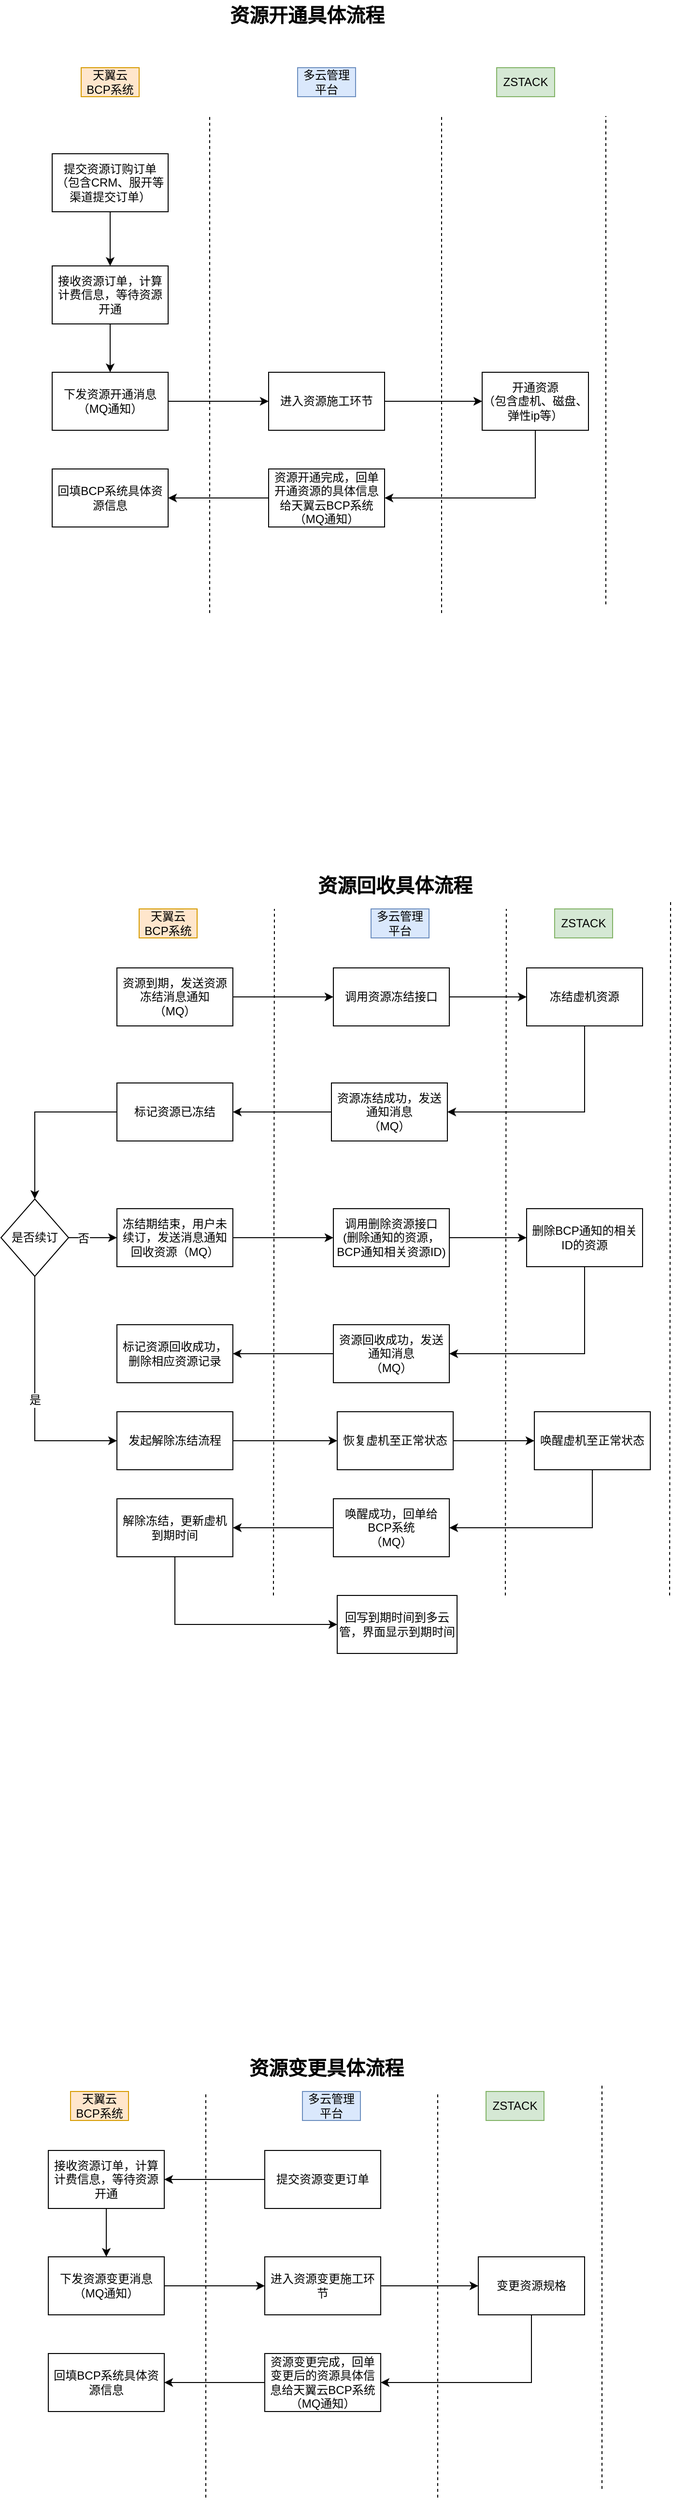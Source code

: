 <mxfile version="16.6.5" type="github">
  <diagram id="rpGUyRY0c6zzdN_JAQHF" name="Page-1">
    <mxGraphModel dx="903" dy="468" grid="1" gridSize="10" guides="1" tooltips="1" connect="1" arrows="1" fold="1" page="1" pageScale="1" pageWidth="827" pageHeight="1169" math="0" shadow="0">
      <root>
        <mxCell id="0" />
        <mxCell id="1" parent="0" />
        <mxCell id="3JQ_DlPpZyVaK5QD3R42-10" style="edgeStyle=orthogonalEdgeStyle;rounded=0;orthogonalLoop=1;jettySize=auto;html=1;" edge="1" parent="1" source="3JQ_DlPpZyVaK5QD3R42-1">
          <mxGeometry relative="1" as="geometry">
            <mxPoint x="191" y="725" as="targetPoint" />
          </mxGeometry>
        </mxCell>
        <mxCell id="3JQ_DlPpZyVaK5QD3R42-1" value="接收资源订单，计算计费信息，等待资源开通" style="rounded=0;whiteSpace=wrap;html=1;" vertex="1" parent="1">
          <mxGeometry x="131" y="615" width="120" height="60" as="geometry" />
        </mxCell>
        <mxCell id="3JQ_DlPpZyVaK5QD3R42-9" style="edgeStyle=orthogonalEdgeStyle;rounded=0;orthogonalLoop=1;jettySize=auto;html=1;entryX=0.5;entryY=0;entryDx=0;entryDy=0;" edge="1" parent="1" source="3JQ_DlPpZyVaK5QD3R42-2" target="3JQ_DlPpZyVaK5QD3R42-1">
          <mxGeometry relative="1" as="geometry" />
        </mxCell>
        <mxCell id="3JQ_DlPpZyVaK5QD3R42-2" value="提交资源订购订单&lt;br&gt;（包含CRM、服开等渠道提交订单）" style="rounded=0;whiteSpace=wrap;html=1;" vertex="1" parent="1">
          <mxGeometry x="131" y="499" width="120" height="60" as="geometry" />
        </mxCell>
        <mxCell id="3JQ_DlPpZyVaK5QD3R42-3" value="" style="endArrow=none;dashed=1;html=1;rounded=0;" edge="1" parent="1">
          <mxGeometry width="50" height="50" relative="1" as="geometry">
            <mxPoint x="294" y="974" as="sourcePoint" />
            <mxPoint x="294" y="460" as="targetPoint" />
          </mxGeometry>
        </mxCell>
        <mxCell id="3JQ_DlPpZyVaK5QD3R42-4" value="" style="endArrow=none;dashed=1;html=1;rounded=0;" edge="1" parent="1">
          <mxGeometry width="50" height="50" relative="1" as="geometry">
            <mxPoint x="534" y="974" as="sourcePoint" />
            <mxPoint x="534" y="460" as="targetPoint" />
          </mxGeometry>
        </mxCell>
        <mxCell id="3JQ_DlPpZyVaK5QD3R42-5" value="" style="endArrow=none;dashed=1;html=1;rounded=0;" edge="1" parent="1">
          <mxGeometry width="50" height="50" relative="1" as="geometry">
            <mxPoint x="704" y="965" as="sourcePoint" />
            <mxPoint x="704" y="460" as="targetPoint" />
          </mxGeometry>
        </mxCell>
        <mxCell id="3JQ_DlPpZyVaK5QD3R42-6" value="天翼云BCP系统" style="text;html=1;strokeColor=#d79b00;fillColor=#ffe6cc;align=center;verticalAlign=middle;whiteSpace=wrap;rounded=0;" vertex="1" parent="1">
          <mxGeometry x="161" y="410" width="60" height="30" as="geometry" />
        </mxCell>
        <mxCell id="3JQ_DlPpZyVaK5QD3R42-7" value="多云管理平台" style="text;html=1;strokeColor=#6c8ebf;fillColor=#dae8fc;align=center;verticalAlign=middle;whiteSpace=wrap;rounded=0;" vertex="1" parent="1">
          <mxGeometry x="385" y="410" width="60" height="30" as="geometry" />
        </mxCell>
        <mxCell id="3JQ_DlPpZyVaK5QD3R42-8" value="ZSTACK" style="text;html=1;strokeColor=#82b366;fillColor=#d5e8d4;align=center;verticalAlign=middle;whiteSpace=wrap;rounded=0;" vertex="1" parent="1">
          <mxGeometry x="591" y="410" width="60" height="30" as="geometry" />
        </mxCell>
        <mxCell id="3JQ_DlPpZyVaK5QD3R42-14" style="edgeStyle=orthogonalEdgeStyle;rounded=0;orthogonalLoop=1;jettySize=auto;html=1;entryX=0;entryY=0.5;entryDx=0;entryDy=0;" edge="1" parent="1" source="3JQ_DlPpZyVaK5QD3R42-11" target="3JQ_DlPpZyVaK5QD3R42-15">
          <mxGeometry relative="1" as="geometry">
            <mxPoint x="611" y="755" as="targetPoint" />
          </mxGeometry>
        </mxCell>
        <mxCell id="3JQ_DlPpZyVaK5QD3R42-11" value="进入资源施工环节" style="rounded=0;whiteSpace=wrap;html=1;" vertex="1" parent="1">
          <mxGeometry x="355" y="725" width="120" height="60" as="geometry" />
        </mxCell>
        <mxCell id="3JQ_DlPpZyVaK5QD3R42-13" style="edgeStyle=orthogonalEdgeStyle;rounded=0;orthogonalLoop=1;jettySize=auto;html=1;entryX=0;entryY=0.5;entryDx=0;entryDy=0;" edge="1" parent="1" source="3JQ_DlPpZyVaK5QD3R42-12" target="3JQ_DlPpZyVaK5QD3R42-11">
          <mxGeometry relative="1" as="geometry" />
        </mxCell>
        <mxCell id="3JQ_DlPpZyVaK5QD3R42-12" value="下发资源开通消息（MQ通知）" style="rounded=0;whiteSpace=wrap;html=1;" vertex="1" parent="1">
          <mxGeometry x="131" y="725" width="120" height="60" as="geometry" />
        </mxCell>
        <mxCell id="3JQ_DlPpZyVaK5QD3R42-19" style="edgeStyle=orthogonalEdgeStyle;rounded=0;orthogonalLoop=1;jettySize=auto;html=1;exitX=0.5;exitY=1;exitDx=0;exitDy=0;entryX=1;entryY=0.5;entryDx=0;entryDy=0;" edge="1" parent="1" source="3JQ_DlPpZyVaK5QD3R42-15" target="3JQ_DlPpZyVaK5QD3R42-18">
          <mxGeometry relative="1" as="geometry" />
        </mxCell>
        <mxCell id="3JQ_DlPpZyVaK5QD3R42-15" value="开通资源&lt;br&gt;（包含虚机、磁盘、弹性ip等）" style="rounded=0;whiteSpace=wrap;html=1;" vertex="1" parent="1">
          <mxGeometry x="576" y="725" width="110" height="60" as="geometry" />
        </mxCell>
        <mxCell id="3JQ_DlPpZyVaK5QD3R42-21" value="" style="edgeStyle=orthogonalEdgeStyle;rounded=0;orthogonalLoop=1;jettySize=auto;html=1;" edge="1" parent="1" source="3JQ_DlPpZyVaK5QD3R42-18" target="3JQ_DlPpZyVaK5QD3R42-20">
          <mxGeometry relative="1" as="geometry" />
        </mxCell>
        <mxCell id="3JQ_DlPpZyVaK5QD3R42-18" value="资源开通完成，回单开通资源的具体信息&lt;br&gt;给天翼云BCP系统（MQ通知）" style="rounded=0;whiteSpace=wrap;html=1;" vertex="1" parent="1">
          <mxGeometry x="355" y="825" width="120" height="60" as="geometry" />
        </mxCell>
        <mxCell id="3JQ_DlPpZyVaK5QD3R42-20" value="回填BCP系统具体资源信息" style="whiteSpace=wrap;html=1;rounded=0;" vertex="1" parent="1">
          <mxGeometry x="131" y="825" width="120" height="60" as="geometry" />
        </mxCell>
        <mxCell id="3JQ_DlPpZyVaK5QD3R42-22" value="&lt;b&gt;&lt;font style=&quot;font-size: 20px&quot;&gt;资源开通具体流程&lt;/font&gt;&lt;/b&gt;" style="text;html=1;strokeColor=none;fillColor=none;align=center;verticalAlign=middle;whiteSpace=wrap;rounded=0;" vertex="1" parent="1">
          <mxGeometry x="300" y="340" width="190" height="30" as="geometry" />
        </mxCell>
        <mxCell id="3JQ_DlPpZyVaK5QD3R42-43" style="edgeStyle=orthogonalEdgeStyle;rounded=0;orthogonalLoop=1;jettySize=auto;html=1;entryX=0;entryY=0.5;entryDx=0;entryDy=0;fontSize=20;" edge="1" parent="1" source="3JQ_DlPpZyVaK5QD3R42-24" target="3JQ_DlPpZyVaK5QD3R42-26">
          <mxGeometry relative="1" as="geometry" />
        </mxCell>
        <mxCell id="3JQ_DlPpZyVaK5QD3R42-24" value="资源到期，发送资源冻结消息通知&lt;br&gt;（MQ）" style="rounded=0;whiteSpace=wrap;html=1;" vertex="1" parent="1">
          <mxGeometry x="198" y="1341" width="120" height="60" as="geometry" />
        </mxCell>
        <mxCell id="3JQ_DlPpZyVaK5QD3R42-45" value="" style="edgeStyle=orthogonalEdgeStyle;rounded=0;orthogonalLoop=1;jettySize=auto;html=1;fontSize=20;" edge="1" parent="1" source="3JQ_DlPpZyVaK5QD3R42-26" target="3JQ_DlPpZyVaK5QD3R42-44">
          <mxGeometry relative="1" as="geometry" />
        </mxCell>
        <mxCell id="3JQ_DlPpZyVaK5QD3R42-26" value="调用资源冻结接口" style="rounded=0;whiteSpace=wrap;html=1;" vertex="1" parent="1">
          <mxGeometry x="422" y="1341" width="120" height="60" as="geometry" />
        </mxCell>
        <mxCell id="3JQ_DlPpZyVaK5QD3R42-27" value="" style="endArrow=none;dashed=1;html=1;rounded=0;" edge="1" parent="1">
          <mxGeometry width="50" height="50" relative="1" as="geometry">
            <mxPoint x="360" y="1990" as="sourcePoint" />
            <mxPoint x="361" y="1280" as="targetPoint" />
          </mxGeometry>
        </mxCell>
        <mxCell id="3JQ_DlPpZyVaK5QD3R42-28" value="" style="endArrow=none;dashed=1;html=1;rounded=0;" edge="1" parent="1">
          <mxGeometry width="50" height="50" relative="1" as="geometry">
            <mxPoint x="600" y="1990" as="sourcePoint" />
            <mxPoint x="601" y="1280" as="targetPoint" />
          </mxGeometry>
        </mxCell>
        <mxCell id="3JQ_DlPpZyVaK5QD3R42-29" value="" style="endArrow=none;dashed=1;html=1;rounded=0;" edge="1" parent="1">
          <mxGeometry width="50" height="50" relative="1" as="geometry">
            <mxPoint x="770" y="1990" as="sourcePoint" />
            <mxPoint x="771" y="1271" as="targetPoint" />
          </mxGeometry>
        </mxCell>
        <mxCell id="3JQ_DlPpZyVaK5QD3R42-30" value="天翼云BCP系统" style="text;html=1;strokeColor=#d79b00;fillColor=#ffe6cc;align=center;verticalAlign=middle;whiteSpace=wrap;rounded=0;" vertex="1" parent="1">
          <mxGeometry x="221" y="1280" width="60" height="30" as="geometry" />
        </mxCell>
        <mxCell id="3JQ_DlPpZyVaK5QD3R42-31" value="多云管理平台" style="text;html=1;strokeColor=#6c8ebf;fillColor=#dae8fc;align=center;verticalAlign=middle;whiteSpace=wrap;rounded=0;" vertex="1" parent="1">
          <mxGeometry x="461" y="1280" width="60" height="30" as="geometry" />
        </mxCell>
        <mxCell id="3JQ_DlPpZyVaK5QD3R42-32" value="ZSTACK" style="text;html=1;strokeColor=#82b366;fillColor=#d5e8d4;align=center;verticalAlign=middle;whiteSpace=wrap;rounded=0;" vertex="1" parent="1">
          <mxGeometry x="651" y="1280" width="60" height="30" as="geometry" />
        </mxCell>
        <mxCell id="3JQ_DlPpZyVaK5QD3R42-42" value="&lt;b&gt;&lt;font style=&quot;font-size: 20px&quot;&gt;资源回收具体流程&lt;/font&gt;&lt;/b&gt;" style="text;html=1;strokeColor=none;fillColor=none;align=center;verticalAlign=middle;whiteSpace=wrap;rounded=0;" vertex="1" parent="1">
          <mxGeometry x="391" y="1240" width="190" height="30" as="geometry" />
        </mxCell>
        <mxCell id="3JQ_DlPpZyVaK5QD3R42-48" style="edgeStyle=orthogonalEdgeStyle;rounded=0;orthogonalLoop=1;jettySize=auto;html=1;exitX=0.5;exitY=1;exitDx=0;exitDy=0;entryX=1;entryY=0.5;entryDx=0;entryDy=0;fontSize=20;" edge="1" parent="1" source="3JQ_DlPpZyVaK5QD3R42-44" target="3JQ_DlPpZyVaK5QD3R42-49">
          <mxGeometry relative="1" as="geometry">
            <mxPoint x="542" y="1490" as="targetPoint" />
          </mxGeometry>
        </mxCell>
        <mxCell id="3JQ_DlPpZyVaK5QD3R42-44" value="冻结虚机资源" style="whiteSpace=wrap;html=1;rounded=0;" vertex="1" parent="1">
          <mxGeometry x="622" y="1341" width="120" height="60" as="geometry" />
        </mxCell>
        <mxCell id="3JQ_DlPpZyVaK5QD3R42-51" value="" style="edgeStyle=orthogonalEdgeStyle;rounded=0;orthogonalLoop=1;jettySize=auto;html=1;fontSize=12;" edge="1" parent="1" source="3JQ_DlPpZyVaK5QD3R42-49" target="3JQ_DlPpZyVaK5QD3R42-50">
          <mxGeometry relative="1" as="geometry" />
        </mxCell>
        <mxCell id="3JQ_DlPpZyVaK5QD3R42-49" value="资源冻结成功，发送通知消息&lt;br&gt;（MQ）" style="rounded=0;whiteSpace=wrap;html=1;fontSize=12;" vertex="1" parent="1">
          <mxGeometry x="420" y="1460" width="120" height="60" as="geometry" />
        </mxCell>
        <mxCell id="3JQ_DlPpZyVaK5QD3R42-66" style="edgeStyle=orthogonalEdgeStyle;rounded=0;orthogonalLoop=1;jettySize=auto;html=1;entryX=0.5;entryY=0;entryDx=0;entryDy=0;fontSize=12;" edge="1" parent="1" source="3JQ_DlPpZyVaK5QD3R42-50" target="3JQ_DlPpZyVaK5QD3R42-65">
          <mxGeometry relative="1" as="geometry" />
        </mxCell>
        <mxCell id="3JQ_DlPpZyVaK5QD3R42-50" value="标记资源已冻结" style="whiteSpace=wrap;html=1;rounded=0;" vertex="1" parent="1">
          <mxGeometry x="198" y="1460" width="120" height="60" as="geometry" />
        </mxCell>
        <mxCell id="3JQ_DlPpZyVaK5QD3R42-54" value="" style="edgeStyle=orthogonalEdgeStyle;rounded=0;orthogonalLoop=1;jettySize=auto;html=1;fontSize=12;" edge="1" parent="1" source="3JQ_DlPpZyVaK5QD3R42-52" target="3JQ_DlPpZyVaK5QD3R42-53">
          <mxGeometry relative="1" as="geometry" />
        </mxCell>
        <mxCell id="3JQ_DlPpZyVaK5QD3R42-52" value="冻结期结束，用户未续订，发送消息通知回收资源（MQ）" style="rounded=0;whiteSpace=wrap;html=1;fontSize=12;" vertex="1" parent="1">
          <mxGeometry x="198" y="1590" width="120" height="60" as="geometry" />
        </mxCell>
        <mxCell id="3JQ_DlPpZyVaK5QD3R42-56" value="" style="edgeStyle=orthogonalEdgeStyle;rounded=0;orthogonalLoop=1;jettySize=auto;html=1;fontSize=12;" edge="1" parent="1" source="3JQ_DlPpZyVaK5QD3R42-53" target="3JQ_DlPpZyVaK5QD3R42-55">
          <mxGeometry relative="1" as="geometry" />
        </mxCell>
        <mxCell id="3JQ_DlPpZyVaK5QD3R42-53" value="调用删除资源接口&lt;br&gt;(删除通知的资源，BCP通知相关资源ID)" style="whiteSpace=wrap;html=1;rounded=0;" vertex="1" parent="1">
          <mxGeometry x="422" y="1590" width="120" height="60" as="geometry" />
        </mxCell>
        <mxCell id="3JQ_DlPpZyVaK5QD3R42-61" style="edgeStyle=orthogonalEdgeStyle;rounded=0;orthogonalLoop=1;jettySize=auto;html=1;exitX=0.5;exitY=1;exitDx=0;exitDy=0;entryX=1;entryY=0.5;entryDx=0;entryDy=0;fontSize=12;" edge="1" parent="1" source="3JQ_DlPpZyVaK5QD3R42-55" target="3JQ_DlPpZyVaK5QD3R42-58">
          <mxGeometry relative="1" as="geometry" />
        </mxCell>
        <mxCell id="3JQ_DlPpZyVaK5QD3R42-55" value="删除BCP通知的相关ID的资源" style="whiteSpace=wrap;html=1;rounded=0;" vertex="1" parent="1">
          <mxGeometry x="622" y="1590" width="120" height="60" as="geometry" />
        </mxCell>
        <mxCell id="3JQ_DlPpZyVaK5QD3R42-63" value="" style="edgeStyle=orthogonalEdgeStyle;rounded=0;orthogonalLoop=1;jettySize=auto;html=1;fontSize=12;" edge="1" parent="1" source="3JQ_DlPpZyVaK5QD3R42-58" target="3JQ_DlPpZyVaK5QD3R42-62">
          <mxGeometry relative="1" as="geometry" />
        </mxCell>
        <mxCell id="3JQ_DlPpZyVaK5QD3R42-58" value="资源回收成功，发送通知消息&lt;br&gt;（MQ）" style="whiteSpace=wrap;html=1;rounded=0;" vertex="1" parent="1">
          <mxGeometry x="422" y="1710" width="120" height="60" as="geometry" />
        </mxCell>
        <mxCell id="3JQ_DlPpZyVaK5QD3R42-62" value="标记资源回收成功，删除相应资源记录" style="whiteSpace=wrap;html=1;rounded=0;" vertex="1" parent="1">
          <mxGeometry x="198" y="1710" width="120" height="60" as="geometry" />
        </mxCell>
        <mxCell id="3JQ_DlPpZyVaK5QD3R42-67" style="edgeStyle=orthogonalEdgeStyle;rounded=0;orthogonalLoop=1;jettySize=auto;html=1;entryX=0;entryY=0.5;entryDx=0;entryDy=0;fontSize=12;" edge="1" parent="1" source="3JQ_DlPpZyVaK5QD3R42-65" target="3JQ_DlPpZyVaK5QD3R42-52">
          <mxGeometry relative="1" as="geometry" />
        </mxCell>
        <mxCell id="3JQ_DlPpZyVaK5QD3R42-68" value="否" style="edgeLabel;html=1;align=center;verticalAlign=middle;resizable=0;points=[];fontSize=12;" vertex="1" connectable="0" parent="3JQ_DlPpZyVaK5QD3R42-67">
          <mxGeometry x="-0.429" y="-1" relative="1" as="geometry">
            <mxPoint as="offset" />
          </mxGeometry>
        </mxCell>
        <mxCell id="3JQ_DlPpZyVaK5QD3R42-69" value="是" style="edgeStyle=orthogonalEdgeStyle;rounded=0;orthogonalLoop=1;jettySize=auto;html=1;fontSize=12;entryX=0;entryY=0.5;entryDx=0;entryDy=0;exitX=0.5;exitY=1;exitDx=0;exitDy=0;" edge="1" parent="1" source="3JQ_DlPpZyVaK5QD3R42-65" target="3JQ_DlPpZyVaK5QD3R42-70">
          <mxGeometry relative="1" as="geometry">
            <mxPoint x="100" y="1770" as="targetPoint" />
            <Array as="points">
              <mxPoint x="113" y="1830" />
            </Array>
          </mxGeometry>
        </mxCell>
        <mxCell id="3JQ_DlPpZyVaK5QD3R42-65" value="是否续订" style="rhombus;whiteSpace=wrap;html=1;fontSize=12;" vertex="1" parent="1">
          <mxGeometry x="78" y="1580" width="70" height="80" as="geometry" />
        </mxCell>
        <mxCell id="3JQ_DlPpZyVaK5QD3R42-73" style="edgeStyle=orthogonalEdgeStyle;rounded=0;orthogonalLoop=1;jettySize=auto;html=1;entryX=0;entryY=0.5;entryDx=0;entryDy=0;fontSize=12;" edge="1" parent="1" source="3JQ_DlPpZyVaK5QD3R42-70" target="3JQ_DlPpZyVaK5QD3R42-72">
          <mxGeometry relative="1" as="geometry" />
        </mxCell>
        <mxCell id="3JQ_DlPpZyVaK5QD3R42-70" value="发起解除冻结流程" style="rounded=0;whiteSpace=wrap;html=1;fontSize=12;" vertex="1" parent="1">
          <mxGeometry x="198" y="1800" width="120" height="60" as="geometry" />
        </mxCell>
        <mxCell id="3JQ_DlPpZyVaK5QD3R42-74" style="edgeStyle=orthogonalEdgeStyle;rounded=0;orthogonalLoop=1;jettySize=auto;html=1;fontSize=12;entryX=0;entryY=0.5;entryDx=0;entryDy=0;" edge="1" parent="1" source="3JQ_DlPpZyVaK5QD3R42-72" target="3JQ_DlPpZyVaK5QD3R42-75">
          <mxGeometry relative="1" as="geometry">
            <mxPoint x="410" y="1830" as="targetPoint" />
          </mxGeometry>
        </mxCell>
        <mxCell id="3JQ_DlPpZyVaK5QD3R42-72" value="恢复虚机至正常状态" style="rounded=0;whiteSpace=wrap;html=1;fontSize=12;" vertex="1" parent="1">
          <mxGeometry x="426" y="1800" width="120" height="60" as="geometry" />
        </mxCell>
        <mxCell id="3JQ_DlPpZyVaK5QD3R42-78" style="edgeStyle=orthogonalEdgeStyle;rounded=0;orthogonalLoop=1;jettySize=auto;html=1;exitX=0.5;exitY=1;exitDx=0;exitDy=0;entryX=1;entryY=0.5;entryDx=0;entryDy=0;fontSize=12;" edge="1" parent="1" source="3JQ_DlPpZyVaK5QD3R42-75" target="3JQ_DlPpZyVaK5QD3R42-76">
          <mxGeometry relative="1" as="geometry" />
        </mxCell>
        <mxCell id="3JQ_DlPpZyVaK5QD3R42-75" value="唤醒虚机至正常状态" style="rounded=0;whiteSpace=wrap;html=1;fontSize=12;" vertex="1" parent="1">
          <mxGeometry x="630" y="1800" width="120" height="60" as="geometry" />
        </mxCell>
        <mxCell id="3JQ_DlPpZyVaK5QD3R42-81" value="" style="edgeStyle=orthogonalEdgeStyle;rounded=0;orthogonalLoop=1;jettySize=auto;html=1;fontSize=12;" edge="1" parent="1" source="3JQ_DlPpZyVaK5QD3R42-76" target="3JQ_DlPpZyVaK5QD3R42-80">
          <mxGeometry relative="1" as="geometry" />
        </mxCell>
        <mxCell id="3JQ_DlPpZyVaK5QD3R42-76" value="唤醒成功，回单给BCP系统&lt;br&gt;（MQ）" style="rounded=0;whiteSpace=wrap;html=1;fontSize=12;" vertex="1" parent="1">
          <mxGeometry x="422" y="1890" width="120" height="60" as="geometry" />
        </mxCell>
        <mxCell id="3JQ_DlPpZyVaK5QD3R42-106" style="edgeStyle=orthogonalEdgeStyle;rounded=0;orthogonalLoop=1;jettySize=auto;html=1;exitX=0.5;exitY=1;exitDx=0;exitDy=0;entryX=0;entryY=0.5;entryDx=0;entryDy=0;fontSize=12;fillColor=#33001A;" edge="1" parent="1" source="3JQ_DlPpZyVaK5QD3R42-80" target="3JQ_DlPpZyVaK5QD3R42-104">
          <mxGeometry relative="1" as="geometry" />
        </mxCell>
        <mxCell id="3JQ_DlPpZyVaK5QD3R42-80" value="解除冻结，更新虚机到期时间" style="whiteSpace=wrap;html=1;rounded=0;" vertex="1" parent="1">
          <mxGeometry x="198" y="1890" width="120" height="60" as="geometry" />
        </mxCell>
        <mxCell id="3JQ_DlPpZyVaK5QD3R42-84" style="edgeStyle=orthogonalEdgeStyle;rounded=0;orthogonalLoop=1;jettySize=auto;html=1;" edge="1" parent="1" source="3JQ_DlPpZyVaK5QD3R42-85">
          <mxGeometry relative="1" as="geometry">
            <mxPoint x="187" y="2674" as="targetPoint" />
          </mxGeometry>
        </mxCell>
        <mxCell id="3JQ_DlPpZyVaK5QD3R42-85" value="接收资源订单，计算计费信息，等待资源开通" style="rounded=0;whiteSpace=wrap;html=1;" vertex="1" parent="1">
          <mxGeometry x="127" y="2564" width="120" height="60" as="geometry" />
        </mxCell>
        <mxCell id="3JQ_DlPpZyVaK5QD3R42-86" style="edgeStyle=orthogonalEdgeStyle;rounded=0;orthogonalLoop=1;jettySize=auto;html=1;entryX=1;entryY=0.5;entryDx=0;entryDy=0;" edge="1" parent="1" source="3JQ_DlPpZyVaK5QD3R42-87" target="3JQ_DlPpZyVaK5QD3R42-85">
          <mxGeometry relative="1" as="geometry" />
        </mxCell>
        <mxCell id="3JQ_DlPpZyVaK5QD3R42-87" value="提交资源变更订单" style="rounded=0;whiteSpace=wrap;html=1;" vertex="1" parent="1">
          <mxGeometry x="351" y="2564" width="120" height="60" as="geometry" />
        </mxCell>
        <mxCell id="3JQ_DlPpZyVaK5QD3R42-88" value="" style="endArrow=none;dashed=1;html=1;rounded=0;" edge="1" parent="1">
          <mxGeometry width="50" height="50" relative="1" as="geometry">
            <mxPoint x="290" y="2923" as="sourcePoint" />
            <mxPoint x="290" y="2503" as="targetPoint" />
          </mxGeometry>
        </mxCell>
        <mxCell id="3JQ_DlPpZyVaK5QD3R42-89" value="" style="endArrow=none;dashed=1;html=1;rounded=0;" edge="1" parent="1">
          <mxGeometry width="50" height="50" relative="1" as="geometry">
            <mxPoint x="530" y="2923" as="sourcePoint" />
            <mxPoint x="530" y="2503" as="targetPoint" />
          </mxGeometry>
        </mxCell>
        <mxCell id="3JQ_DlPpZyVaK5QD3R42-90" value="" style="endArrow=none;dashed=1;html=1;rounded=0;" edge="1" parent="1">
          <mxGeometry width="50" height="50" relative="1" as="geometry">
            <mxPoint x="700" y="2914" as="sourcePoint" />
            <mxPoint x="700" y="2494" as="targetPoint" />
          </mxGeometry>
        </mxCell>
        <mxCell id="3JQ_DlPpZyVaK5QD3R42-91" value="天翼云BCP系统" style="text;html=1;strokeColor=#d79b00;fillColor=#ffe6cc;align=center;verticalAlign=middle;whiteSpace=wrap;rounded=0;" vertex="1" parent="1">
          <mxGeometry x="150" y="2503" width="60" height="30" as="geometry" />
        </mxCell>
        <mxCell id="3JQ_DlPpZyVaK5QD3R42-92" value="多云管理平台" style="text;html=1;strokeColor=#6c8ebf;fillColor=#dae8fc;align=center;verticalAlign=middle;whiteSpace=wrap;rounded=0;" vertex="1" parent="1">
          <mxGeometry x="390" y="2503" width="60" height="30" as="geometry" />
        </mxCell>
        <mxCell id="3JQ_DlPpZyVaK5QD3R42-93" value="ZSTACK" style="text;html=1;strokeColor=#82b366;fillColor=#d5e8d4;align=center;verticalAlign=middle;whiteSpace=wrap;rounded=0;" vertex="1" parent="1">
          <mxGeometry x="580" y="2503" width="60" height="30" as="geometry" />
        </mxCell>
        <mxCell id="3JQ_DlPpZyVaK5QD3R42-94" style="edgeStyle=orthogonalEdgeStyle;rounded=0;orthogonalLoop=1;jettySize=auto;html=1;entryX=0;entryY=0.5;entryDx=0;entryDy=0;" edge="1" parent="1" source="3JQ_DlPpZyVaK5QD3R42-95" target="3JQ_DlPpZyVaK5QD3R42-99">
          <mxGeometry relative="1" as="geometry">
            <mxPoint x="607" y="2704" as="targetPoint" />
          </mxGeometry>
        </mxCell>
        <mxCell id="3JQ_DlPpZyVaK5QD3R42-95" value="进入资源变更施工环节" style="rounded=0;whiteSpace=wrap;html=1;" vertex="1" parent="1">
          <mxGeometry x="351" y="2674" width="120" height="60" as="geometry" />
        </mxCell>
        <mxCell id="3JQ_DlPpZyVaK5QD3R42-96" style="edgeStyle=orthogonalEdgeStyle;rounded=0;orthogonalLoop=1;jettySize=auto;html=1;entryX=0;entryY=0.5;entryDx=0;entryDy=0;" edge="1" parent="1" source="3JQ_DlPpZyVaK5QD3R42-97" target="3JQ_DlPpZyVaK5QD3R42-95">
          <mxGeometry relative="1" as="geometry" />
        </mxCell>
        <mxCell id="3JQ_DlPpZyVaK5QD3R42-97" value="下发资源变更消息（MQ通知）" style="rounded=0;whiteSpace=wrap;html=1;" vertex="1" parent="1">
          <mxGeometry x="127" y="2674" width="120" height="60" as="geometry" />
        </mxCell>
        <mxCell id="3JQ_DlPpZyVaK5QD3R42-98" style="edgeStyle=orthogonalEdgeStyle;rounded=0;orthogonalLoop=1;jettySize=auto;html=1;exitX=0.5;exitY=1;exitDx=0;exitDy=0;entryX=1;entryY=0.5;entryDx=0;entryDy=0;" edge="1" parent="1" source="3JQ_DlPpZyVaK5QD3R42-99" target="3JQ_DlPpZyVaK5QD3R42-101">
          <mxGeometry relative="1" as="geometry" />
        </mxCell>
        <mxCell id="3JQ_DlPpZyVaK5QD3R42-99" value="变更资源规格" style="rounded=0;whiteSpace=wrap;html=1;" vertex="1" parent="1">
          <mxGeometry x="572" y="2674" width="110" height="60" as="geometry" />
        </mxCell>
        <mxCell id="3JQ_DlPpZyVaK5QD3R42-100" value="" style="edgeStyle=orthogonalEdgeStyle;rounded=0;orthogonalLoop=1;jettySize=auto;html=1;" edge="1" parent="1" source="3JQ_DlPpZyVaK5QD3R42-101" target="3JQ_DlPpZyVaK5QD3R42-102">
          <mxGeometry relative="1" as="geometry" />
        </mxCell>
        <mxCell id="3JQ_DlPpZyVaK5QD3R42-101" value="资源变更完成，回单变更后的资源具体信息给天翼云BCP系统（MQ通知）" style="rounded=0;whiteSpace=wrap;html=1;" vertex="1" parent="1">
          <mxGeometry x="351" y="2774" width="120" height="60" as="geometry" />
        </mxCell>
        <mxCell id="3JQ_DlPpZyVaK5QD3R42-102" value="回填BCP系统具体资源信息" style="whiteSpace=wrap;html=1;rounded=0;" vertex="1" parent="1">
          <mxGeometry x="127" y="2774" width="120" height="60" as="geometry" />
        </mxCell>
        <mxCell id="3JQ_DlPpZyVaK5QD3R42-103" value="&lt;b&gt;&lt;font style=&quot;font-size: 20px&quot;&gt;资源变更具体流程&lt;/font&gt;&lt;/b&gt;" style="text;html=1;strokeColor=none;fillColor=none;align=center;verticalAlign=middle;whiteSpace=wrap;rounded=0;" vertex="1" parent="1">
          <mxGeometry x="320" y="2463" width="190" height="30" as="geometry" />
        </mxCell>
        <mxCell id="3JQ_DlPpZyVaK5QD3R42-104" value="回写到期时间到多云管，界面显示到期时间" style="whiteSpace=wrap;html=1;rounded=0;" vertex="1" parent="1">
          <mxGeometry x="426" y="1990" width="124" height="60" as="geometry" />
        </mxCell>
      </root>
    </mxGraphModel>
  </diagram>
</mxfile>
